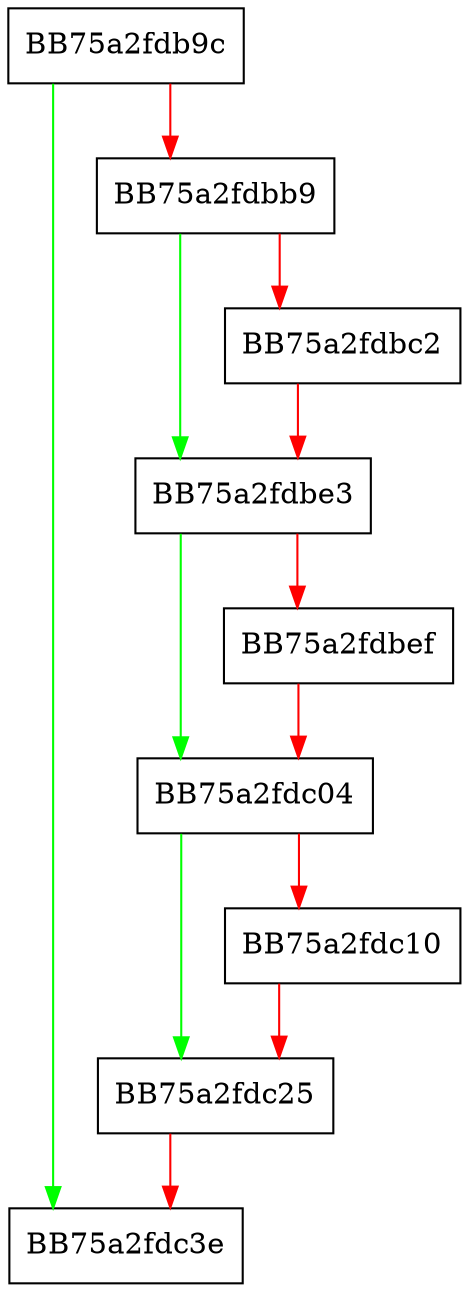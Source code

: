 digraph DT_cleanup {
  node [shape="box"];
  graph [splines=ortho];
  BB75a2fdb9c -> BB75a2fdc3e [color="green"];
  BB75a2fdb9c -> BB75a2fdbb9 [color="red"];
  BB75a2fdbb9 -> BB75a2fdbe3 [color="green"];
  BB75a2fdbb9 -> BB75a2fdbc2 [color="red"];
  BB75a2fdbc2 -> BB75a2fdbe3 [color="red"];
  BB75a2fdbe3 -> BB75a2fdc04 [color="green"];
  BB75a2fdbe3 -> BB75a2fdbef [color="red"];
  BB75a2fdbef -> BB75a2fdc04 [color="red"];
  BB75a2fdc04 -> BB75a2fdc25 [color="green"];
  BB75a2fdc04 -> BB75a2fdc10 [color="red"];
  BB75a2fdc10 -> BB75a2fdc25 [color="red"];
  BB75a2fdc25 -> BB75a2fdc3e [color="red"];
}